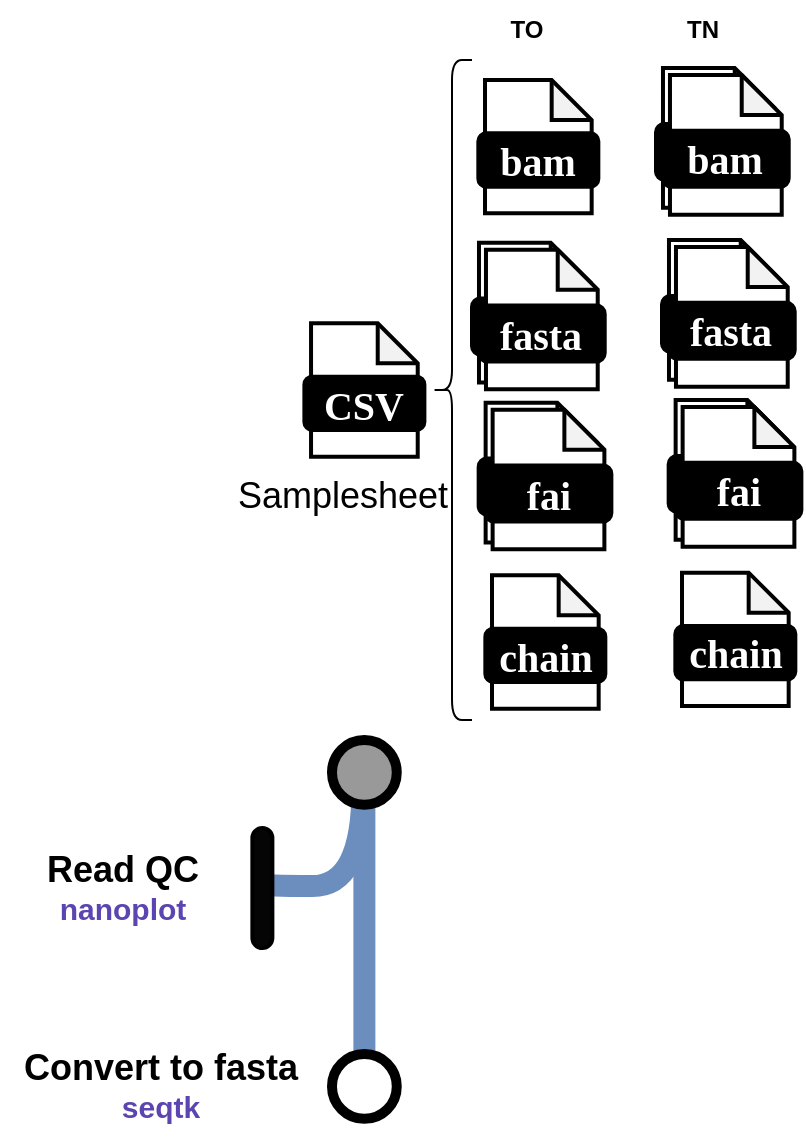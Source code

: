 <mxfile version="26.0.9">
  <diagram name="Page-1" id="ja9XtFvne95rLbHmj2Od">
    <mxGraphModel dx="1950" dy="1979" grid="1" gridSize="10" guides="1" tooltips="1" connect="1" arrows="1" fold="1" page="1" pageScale="1" pageWidth="850" pageHeight="1100" math="0" shadow="0">
      <root>
        <mxCell id="0" />
        <mxCell id="1" parent="0" />
        <mxCell id="D01ZsNCrRtUTPk7ArrLo-1" value="&lt;span style=&quot;font-size: 18px;&quot;&gt;&lt;b&gt;Convert to fasta&lt;/b&gt;&lt;/span&gt;&lt;div&gt;&lt;b style=&quot;&quot;&gt;&lt;font color=&quot;#5c45b0&quot; style=&quot;font-size: 15px;&quot;&gt;seqtk&lt;/font&gt;&lt;/b&gt;&lt;/div&gt;" style="text;html=1;align=center;verticalAlign=middle;resizable=0;points=[];autosize=1;strokeColor=none;fillColor=none;" vertex="1" parent="1">
          <mxGeometry x="-826" y="388.23" width="160" height="50" as="geometry" />
        </mxCell>
        <mxCell id="D01ZsNCrRtUTPk7ArrLo-2" value="&lt;span style=&quot;font-size: 18px;&quot;&gt;&lt;b&gt;Read QC&lt;/b&gt;&lt;/span&gt;&lt;br&gt;&lt;div&gt;&lt;font color=&quot;#5c45b0&quot;&gt;&lt;span style=&quot;font-size: 15px;&quot;&gt;&lt;b&gt;nanoplot&lt;/b&gt;&lt;/span&gt;&lt;/font&gt;&lt;/div&gt;" style="text;html=1;align=center;verticalAlign=middle;resizable=0;points=[];autosize=1;strokeColor=none;fillColor=none;" vertex="1" parent="1">
          <mxGeometry x="-814.81" y="289.04" width="100" height="50" as="geometry" />
        </mxCell>
        <mxCell id="D01ZsNCrRtUTPk7ArrLo-3" value="" style="endArrow=none;html=1;rounded=1;strokeWidth=11;fontSize=12;startSize=8;endSize=8;curved=1;exitX=0.5;exitY=1;exitDx=0;exitDy=0;fillColor=#dae8fc;strokeColor=#6c8ebf;" edge="1" parent="1" target="D01ZsNCrRtUTPk7ArrLo-20">
          <mxGeometry width="50" height="50" relative="1" as="geometry">
            <mxPoint x="-643.81" y="264.04" as="sourcePoint" />
            <mxPoint x="-643.81" y="604.04" as="targetPoint" />
          </mxGeometry>
        </mxCell>
        <mxCell id="D01ZsNCrRtUTPk7ArrLo-4" value="" style="group" vertex="1" connectable="0" parent="1">
          <mxGeometry x="-673.807" y="31.667" width="83.807" height="106.667" as="geometry" />
        </mxCell>
        <mxCell id="D01ZsNCrRtUTPk7ArrLo-5" value="" style="shape=note;whiteSpace=wrap;html=1;backgroundOutline=1;darkOpacity=0.05;rounded=1;size=20;strokeWidth=2;" vertex="1" parent="D01ZsNCrRtUTPk7ArrLo-4">
          <mxGeometry x="3.333" width="53.333" height="66.667" as="geometry" />
        </mxCell>
        <mxCell id="D01ZsNCrRtUTPk7ArrLo-6" value="&lt;font data-font-src=&quot;https://fonts.googleapis.com/css?family=Maven+Pro&quot; face=&quot;Maven Pro&quot; color=&quot;#ffffff&quot;&gt;&lt;b&gt;&lt;font style=&quot;font-size: 20px;&quot;&gt;CSV&lt;/font&gt;&lt;/b&gt;&lt;/font&gt;" style="rounded=1;whiteSpace=wrap;html=1;strokeWidth=2;fillColor=#000000;" vertex="1" parent="D01ZsNCrRtUTPk7ArrLo-4">
          <mxGeometry y="26.667" width="60" height="26.667" as="geometry" />
        </mxCell>
        <mxCell id="D01ZsNCrRtUTPk7ArrLo-7" value="&lt;font style=&quot;font-size: 18px;&quot; face=&quot;Helvetica&quot;&gt;Samplesheet&lt;/font&gt;" style="text;html=1;align=center;verticalAlign=middle;resizable=0;points=[];autosize=1;strokeColor=none;fillColor=none;" vertex="1" parent="D01ZsNCrRtUTPk7ArrLo-4">
          <mxGeometry x="-46.193" y="66.667" width="130" height="40" as="geometry" />
        </mxCell>
        <mxCell id="D01ZsNCrRtUTPk7ArrLo-8" value="" style="group" vertex="1" connectable="0" parent="1">
          <mxGeometry x="-586.83" y="-90" width="60" height="66.667" as="geometry" />
        </mxCell>
        <mxCell id="D01ZsNCrRtUTPk7ArrLo-9" value="" style="shape=note;whiteSpace=wrap;html=1;backgroundOutline=1;darkOpacity=0.05;rounded=1;size=20;strokeWidth=2;" vertex="1" parent="D01ZsNCrRtUTPk7ArrLo-8">
          <mxGeometry x="3.333" width="53.333" height="66.667" as="geometry" />
        </mxCell>
        <mxCell id="D01ZsNCrRtUTPk7ArrLo-10" value="&lt;font face=&quot;Maven Pro&quot; color=&quot;#ffffff&quot;&gt;&lt;span style=&quot;font-size: 20px;&quot;&gt;&lt;b&gt;bam&lt;/b&gt;&lt;/span&gt;&lt;/font&gt;" style="rounded=1;whiteSpace=wrap;html=1;strokeWidth=2;fillColor=#000000;" vertex="1" parent="D01ZsNCrRtUTPk7ArrLo-8">
          <mxGeometry y="26.667" width="60" height="26.667" as="geometry" />
        </mxCell>
        <mxCell id="D01ZsNCrRtUTPk7ArrLo-14" value="" style="shape=curlyBracket;whiteSpace=wrap;html=1;rounded=1;labelPosition=left;verticalLabelPosition=middle;align=right;verticalAlign=middle;size=0.5;" vertex="1" parent="1">
          <mxGeometry x="-610" y="-100" width="20" height="330" as="geometry" />
        </mxCell>
        <mxCell id="D01ZsNCrRtUTPk7ArrLo-15" value="" style="group" vertex="1" connectable="0" parent="1">
          <mxGeometry x="-583.33" y="157.663" width="60" height="66.667" as="geometry" />
        </mxCell>
        <mxCell id="D01ZsNCrRtUTPk7ArrLo-16" value="" style="shape=note;whiteSpace=wrap;html=1;backgroundOutline=1;darkOpacity=0.05;rounded=1;size=20;strokeWidth=2;" vertex="1" parent="D01ZsNCrRtUTPk7ArrLo-15">
          <mxGeometry x="3.333" width="53.333" height="66.667" as="geometry" />
        </mxCell>
        <mxCell id="D01ZsNCrRtUTPk7ArrLo-17" value="&lt;font data-font-src=&quot;https://fonts.googleapis.com/css?family=Maven+Pro&quot; face=&quot;Maven Pro&quot; color=&quot;#ffffff&quot;&gt;&lt;b&gt;&lt;font style=&quot;font-size: 20px;&quot;&gt;chain&lt;/font&gt;&lt;/b&gt;&lt;/font&gt;" style="rounded=1;whiteSpace=wrap;html=1;strokeWidth=2;fillColor=#000000;" vertex="1" parent="D01ZsNCrRtUTPk7ArrLo-15">
          <mxGeometry y="26.667" width="60" height="26.667" as="geometry" />
        </mxCell>
        <mxCell id="D01ZsNCrRtUTPk7ArrLo-18" value="&lt;b&gt;TO&lt;/b&gt;" style="text;html=1;align=center;verticalAlign=middle;resizable=0;points=[];autosize=1;strokeColor=none;fillColor=none;" vertex="1" parent="1">
          <mxGeometry x="-583.33" y="-130" width="40" height="30" as="geometry" />
        </mxCell>
        <mxCell id="D01ZsNCrRtUTPk7ArrLo-20" value="" style="ellipse;whiteSpace=wrap;html=1;aspect=fixed;rounded=1;rotation=0;strokeWidth=5;" vertex="1" parent="1">
          <mxGeometry x="-660" y="397.039" width="32.381" height="32.381" as="geometry" />
        </mxCell>
        <mxCell id="D01ZsNCrRtUTPk7ArrLo-21" value="" style="group" vertex="1" connectable="0" parent="1">
          <mxGeometry x="-699.81" y="264.85" width="55" height="79.19" as="geometry" />
        </mxCell>
        <mxCell id="D01ZsNCrRtUTPk7ArrLo-22" value="" style="endArrow=none;html=1;rounded=1;strokeWidth=11;fontSize=12;startSize=8;endSize=8;curved=1;exitX=0.5;exitY=1;exitDx=0;exitDy=0;fillColor=#dae8fc;strokeColor=#6c8ebf;edgeStyle=orthogonalEdgeStyle;entryX=1;entryY=0.28;entryDx=0;entryDy=0;entryPerimeter=0;" edge="1" parent="D01ZsNCrRtUTPk7ArrLo-21">
          <mxGeometry width="50" height="50" relative="1" as="geometry">
            <mxPoint x="55.0" as="sourcePoint" />
            <mxPoint x="5" y="47.19" as="targetPoint" />
            <Array as="points">
              <mxPoint x="55" y="48.19" />
            </Array>
          </mxGeometry>
        </mxCell>
        <mxCell id="D01ZsNCrRtUTPk7ArrLo-23" value="" style="rounded=1;whiteSpace=wrap;html=1;strokeWidth=2;arcSize=50;fillColor=#050505;" vertex="1" parent="D01ZsNCrRtUTPk7ArrLo-21">
          <mxGeometry y="19.19" width="10" height="60" as="geometry" />
        </mxCell>
        <mxCell id="D01ZsNCrRtUTPk7ArrLo-24" value="" style="ellipse;whiteSpace=wrap;html=1;aspect=fixed;rounded=1;rotation=0;strokeWidth=5;fillColor=#999999;" vertex="1" parent="1">
          <mxGeometry x="-660" y="239.999" width="32.381" height="32.381" as="geometry" />
        </mxCell>
        <mxCell id="D01ZsNCrRtUTPk7ArrLo-25" value="&lt;b&gt;TN&lt;/b&gt;" style="text;html=1;align=center;verticalAlign=middle;resizable=0;points=[];autosize=1;strokeColor=none;fillColor=none;" vertex="1" parent="1">
          <mxGeometry x="-495.0" y="-130" width="40" height="30" as="geometry" />
        </mxCell>
        <mxCell id="D01ZsNCrRtUTPk7ArrLo-33" value="" style="group" vertex="1" connectable="0" parent="1">
          <mxGeometry x="-590" y="-8.66" width="66.35" height="73.34" as="geometry" />
        </mxCell>
        <mxCell id="D01ZsNCrRtUTPk7ArrLo-34" value="" style="shape=note;whiteSpace=wrap;html=1;backgroundOutline=1;darkOpacity=0.05;rounded=1;size=20;strokeWidth=2;" vertex="1" parent="D01ZsNCrRtUTPk7ArrLo-33">
          <mxGeometry x="3.492" width="55.874" height="69.848" as="geometry" />
        </mxCell>
        <mxCell id="D01ZsNCrRtUTPk7ArrLo-35" value="&lt;font data-font-src=&quot;https://fonts.googleapis.com/css?family=Maven+Pro&quot; face=&quot;Maven Pro&quot; color=&quot;#ffffff&quot;&gt;&lt;b&gt;&lt;font style=&quot;font-size: 20px;&quot;&gt;Fastq&lt;/font&gt;&lt;/b&gt;&lt;/font&gt;" style="rounded=1;whiteSpace=wrap;html=1;strokeWidth=2;fillColor=#000000;" vertex="1" parent="D01ZsNCrRtUTPk7ArrLo-33">
          <mxGeometry y="27.939" width="62.858" height="27.939" as="geometry" />
        </mxCell>
        <mxCell id="D01ZsNCrRtUTPk7ArrLo-36" value="" style="shape=note;whiteSpace=wrap;html=1;backgroundOutline=1;darkOpacity=0.05;rounded=1;size=20;strokeWidth=2;" vertex="1" parent="D01ZsNCrRtUTPk7ArrLo-33">
          <mxGeometry x="6.984" y="3.492" width="55.874" height="69.848" as="geometry" />
        </mxCell>
        <mxCell id="D01ZsNCrRtUTPk7ArrLo-37" value="&lt;font data-font-src=&quot;https://fonts.googleapis.com/css?family=Maven+Pro&quot; face=&quot;Maven Pro&quot; color=&quot;#ffffff&quot;&gt;&lt;b&gt;&lt;font style=&quot;font-size: 20px;&quot;&gt;fasta&lt;/font&gt;&lt;/b&gt;&lt;/font&gt;" style="rounded=1;whiteSpace=wrap;html=1;strokeWidth=2;fillColor=#000000;" vertex="1" parent="D01ZsNCrRtUTPk7ArrLo-33">
          <mxGeometry x="3.492" y="31.431" width="62.858" height="27.939" as="geometry" />
        </mxCell>
        <mxCell id="D01ZsNCrRtUTPk7ArrLo-38" value="" style="group" vertex="1" connectable="0" parent="1">
          <mxGeometry x="-586.67" y="71.34" width="66.35" height="73.34" as="geometry" />
        </mxCell>
        <mxCell id="D01ZsNCrRtUTPk7ArrLo-39" value="" style="shape=note;whiteSpace=wrap;html=1;backgroundOutline=1;darkOpacity=0.05;rounded=1;size=20;strokeWidth=2;" vertex="1" parent="D01ZsNCrRtUTPk7ArrLo-38">
          <mxGeometry x="3.492" width="55.874" height="69.848" as="geometry" />
        </mxCell>
        <mxCell id="D01ZsNCrRtUTPk7ArrLo-40" value="&lt;font data-font-src=&quot;https://fonts.googleapis.com/css?family=Maven+Pro&quot; face=&quot;Maven Pro&quot; color=&quot;#ffffff&quot;&gt;&lt;b&gt;&lt;font style=&quot;font-size: 20px;&quot;&gt;Fastq&lt;/font&gt;&lt;/b&gt;&lt;/font&gt;" style="rounded=1;whiteSpace=wrap;html=1;strokeWidth=2;fillColor=#000000;" vertex="1" parent="D01ZsNCrRtUTPk7ArrLo-38">
          <mxGeometry y="27.939" width="62.858" height="27.939" as="geometry" />
        </mxCell>
        <mxCell id="D01ZsNCrRtUTPk7ArrLo-41" value="" style="shape=note;whiteSpace=wrap;html=1;backgroundOutline=1;darkOpacity=0.05;rounded=1;size=20;strokeWidth=2;" vertex="1" parent="D01ZsNCrRtUTPk7ArrLo-38">
          <mxGeometry x="6.984" y="3.492" width="55.874" height="69.848" as="geometry" />
        </mxCell>
        <mxCell id="D01ZsNCrRtUTPk7ArrLo-42" value="&lt;font data-font-src=&quot;https://fonts.googleapis.com/css?family=Maven+Pro&quot; face=&quot;Maven Pro&quot; color=&quot;#ffffff&quot;&gt;&lt;b&gt;&lt;font style=&quot;font-size: 20px;&quot;&gt;fai&lt;/font&gt;&lt;/b&gt;&lt;/font&gt;" style="rounded=1;whiteSpace=wrap;html=1;strokeWidth=2;fillColor=#000000;" vertex="1" parent="D01ZsNCrRtUTPk7ArrLo-38">
          <mxGeometry x="3.492" y="31.431" width="62.858" height="27.939" as="geometry" />
        </mxCell>
        <mxCell id="D01ZsNCrRtUTPk7ArrLo-43" value="" style="group" vertex="1" connectable="0" parent="1">
          <mxGeometry x="-488.33" y="156.323" width="60" height="66.667" as="geometry" />
        </mxCell>
        <mxCell id="D01ZsNCrRtUTPk7ArrLo-44" value="" style="shape=note;whiteSpace=wrap;html=1;backgroundOutline=1;darkOpacity=0.05;rounded=1;size=20;strokeWidth=2;" vertex="1" parent="D01ZsNCrRtUTPk7ArrLo-43">
          <mxGeometry x="3.333" width="53.333" height="66.667" as="geometry" />
        </mxCell>
        <mxCell id="D01ZsNCrRtUTPk7ArrLo-45" value="&lt;font data-font-src=&quot;https://fonts.googleapis.com/css?family=Maven+Pro&quot; face=&quot;Maven Pro&quot; color=&quot;#ffffff&quot;&gt;&lt;b&gt;&lt;font style=&quot;font-size: 20px;&quot;&gt;chain&lt;/font&gt;&lt;/b&gt;&lt;/font&gt;" style="rounded=1;whiteSpace=wrap;html=1;strokeWidth=2;fillColor=#000000;" vertex="1" parent="D01ZsNCrRtUTPk7ArrLo-43">
          <mxGeometry y="26.667" width="60" height="26.667" as="geometry" />
        </mxCell>
        <mxCell id="D01ZsNCrRtUTPk7ArrLo-46" value="" style="group" vertex="1" connectable="0" parent="1">
          <mxGeometry x="-495" y="-10.0" width="66.35" height="73.34" as="geometry" />
        </mxCell>
        <mxCell id="D01ZsNCrRtUTPk7ArrLo-47" value="" style="shape=note;whiteSpace=wrap;html=1;backgroundOutline=1;darkOpacity=0.05;rounded=1;size=20;strokeWidth=2;" vertex="1" parent="D01ZsNCrRtUTPk7ArrLo-46">
          <mxGeometry x="3.492" width="55.874" height="69.848" as="geometry" />
        </mxCell>
        <mxCell id="D01ZsNCrRtUTPk7ArrLo-48" value="&lt;font data-font-src=&quot;https://fonts.googleapis.com/css?family=Maven+Pro&quot; face=&quot;Maven Pro&quot; color=&quot;#ffffff&quot;&gt;&lt;b&gt;&lt;font style=&quot;font-size: 20px;&quot;&gt;Fastq&lt;/font&gt;&lt;/b&gt;&lt;/font&gt;" style="rounded=1;whiteSpace=wrap;html=1;strokeWidth=2;fillColor=#000000;" vertex="1" parent="D01ZsNCrRtUTPk7ArrLo-46">
          <mxGeometry y="27.939" width="62.858" height="27.939" as="geometry" />
        </mxCell>
        <mxCell id="D01ZsNCrRtUTPk7ArrLo-49" value="" style="shape=note;whiteSpace=wrap;html=1;backgroundOutline=1;darkOpacity=0.05;rounded=1;size=20;strokeWidth=2;" vertex="1" parent="D01ZsNCrRtUTPk7ArrLo-46">
          <mxGeometry x="6.984" y="3.492" width="55.874" height="69.848" as="geometry" />
        </mxCell>
        <mxCell id="D01ZsNCrRtUTPk7ArrLo-50" value="&lt;font data-font-src=&quot;https://fonts.googleapis.com/css?family=Maven+Pro&quot; face=&quot;Maven Pro&quot; color=&quot;#ffffff&quot;&gt;&lt;b&gt;&lt;font style=&quot;font-size: 20px;&quot;&gt;fasta&lt;/font&gt;&lt;/b&gt;&lt;/font&gt;" style="rounded=1;whiteSpace=wrap;html=1;strokeWidth=2;fillColor=#000000;" vertex="1" parent="D01ZsNCrRtUTPk7ArrLo-46">
          <mxGeometry x="3.492" y="31.431" width="62.858" height="27.939" as="geometry" />
        </mxCell>
        <mxCell id="D01ZsNCrRtUTPk7ArrLo-51" value="" style="group" vertex="1" connectable="0" parent="1">
          <mxGeometry x="-491.67" y="70" width="66.35" height="73.34" as="geometry" />
        </mxCell>
        <mxCell id="D01ZsNCrRtUTPk7ArrLo-52" value="" style="shape=note;whiteSpace=wrap;html=1;backgroundOutline=1;darkOpacity=0.05;rounded=1;size=20;strokeWidth=2;" vertex="1" parent="D01ZsNCrRtUTPk7ArrLo-51">
          <mxGeometry x="3.492" width="55.874" height="69.848" as="geometry" />
        </mxCell>
        <mxCell id="D01ZsNCrRtUTPk7ArrLo-53" value="&lt;font data-font-src=&quot;https://fonts.googleapis.com/css?family=Maven+Pro&quot; face=&quot;Maven Pro&quot; color=&quot;#ffffff&quot;&gt;&lt;b&gt;&lt;font style=&quot;font-size: 20px;&quot;&gt;Fastq&lt;/font&gt;&lt;/b&gt;&lt;/font&gt;" style="rounded=1;whiteSpace=wrap;html=1;strokeWidth=2;fillColor=#000000;" vertex="1" parent="D01ZsNCrRtUTPk7ArrLo-51">
          <mxGeometry y="27.939" width="62.858" height="27.939" as="geometry" />
        </mxCell>
        <mxCell id="D01ZsNCrRtUTPk7ArrLo-54" value="" style="shape=note;whiteSpace=wrap;html=1;backgroundOutline=1;darkOpacity=0.05;rounded=1;size=20;strokeWidth=2;" vertex="1" parent="D01ZsNCrRtUTPk7ArrLo-51">
          <mxGeometry x="6.984" y="3.492" width="55.874" height="69.848" as="geometry" />
        </mxCell>
        <mxCell id="D01ZsNCrRtUTPk7ArrLo-55" value="&lt;font data-font-src=&quot;https://fonts.googleapis.com/css?family=Maven+Pro&quot; face=&quot;Maven Pro&quot; color=&quot;#ffffff&quot;&gt;&lt;b&gt;&lt;font style=&quot;font-size: 20px;&quot;&gt;fai&lt;/font&gt;&lt;/b&gt;&lt;/font&gt;" style="rounded=1;whiteSpace=wrap;html=1;strokeWidth=2;fillColor=#000000;" vertex="1" parent="D01ZsNCrRtUTPk7ArrLo-51">
          <mxGeometry x="3.492" y="31.431" width="62.858" height="27.939" as="geometry" />
        </mxCell>
        <mxCell id="D01ZsNCrRtUTPk7ArrLo-56" value="" style="group" vertex="1" connectable="0" parent="1">
          <mxGeometry x="-498" y="-96" width="66.35" height="73.34" as="geometry" />
        </mxCell>
        <mxCell id="D01ZsNCrRtUTPk7ArrLo-57" value="" style="shape=note;whiteSpace=wrap;html=1;backgroundOutline=1;darkOpacity=0.05;rounded=1;size=20;strokeWidth=2;" vertex="1" parent="D01ZsNCrRtUTPk7ArrLo-56">
          <mxGeometry x="3.492" width="55.874" height="69.848" as="geometry" />
        </mxCell>
        <mxCell id="D01ZsNCrRtUTPk7ArrLo-58" value="&lt;font data-font-src=&quot;https://fonts.googleapis.com/css?family=Maven+Pro&quot; face=&quot;Maven Pro&quot; color=&quot;#ffffff&quot;&gt;&lt;b&gt;&lt;font style=&quot;font-size: 20px;&quot;&gt;Fastq&lt;/font&gt;&lt;/b&gt;&lt;/font&gt;" style="rounded=1;whiteSpace=wrap;html=1;strokeWidth=2;fillColor=#000000;" vertex="1" parent="D01ZsNCrRtUTPk7ArrLo-56">
          <mxGeometry y="27.939" width="62.858" height="27.939" as="geometry" />
        </mxCell>
        <mxCell id="D01ZsNCrRtUTPk7ArrLo-59" value="" style="shape=note;whiteSpace=wrap;html=1;backgroundOutline=1;darkOpacity=0.05;rounded=1;size=20;strokeWidth=2;" vertex="1" parent="D01ZsNCrRtUTPk7ArrLo-56">
          <mxGeometry x="6.984" y="3.492" width="55.874" height="69.848" as="geometry" />
        </mxCell>
        <mxCell id="D01ZsNCrRtUTPk7ArrLo-60" value="&lt;font data-font-src=&quot;https://fonts.googleapis.com/css?family=Maven+Pro&quot; face=&quot;Maven Pro&quot; color=&quot;#ffffff&quot;&gt;&lt;b&gt;&lt;font style=&quot;font-size: 20px;&quot;&gt;bam&lt;/font&gt;&lt;/b&gt;&lt;/font&gt;" style="rounded=1;whiteSpace=wrap;html=1;strokeWidth=2;fillColor=#000000;" vertex="1" parent="D01ZsNCrRtUTPk7ArrLo-56">
          <mxGeometry x="3.492" y="31.431" width="62.858" height="27.939" as="geometry" />
        </mxCell>
      </root>
    </mxGraphModel>
  </diagram>
</mxfile>
